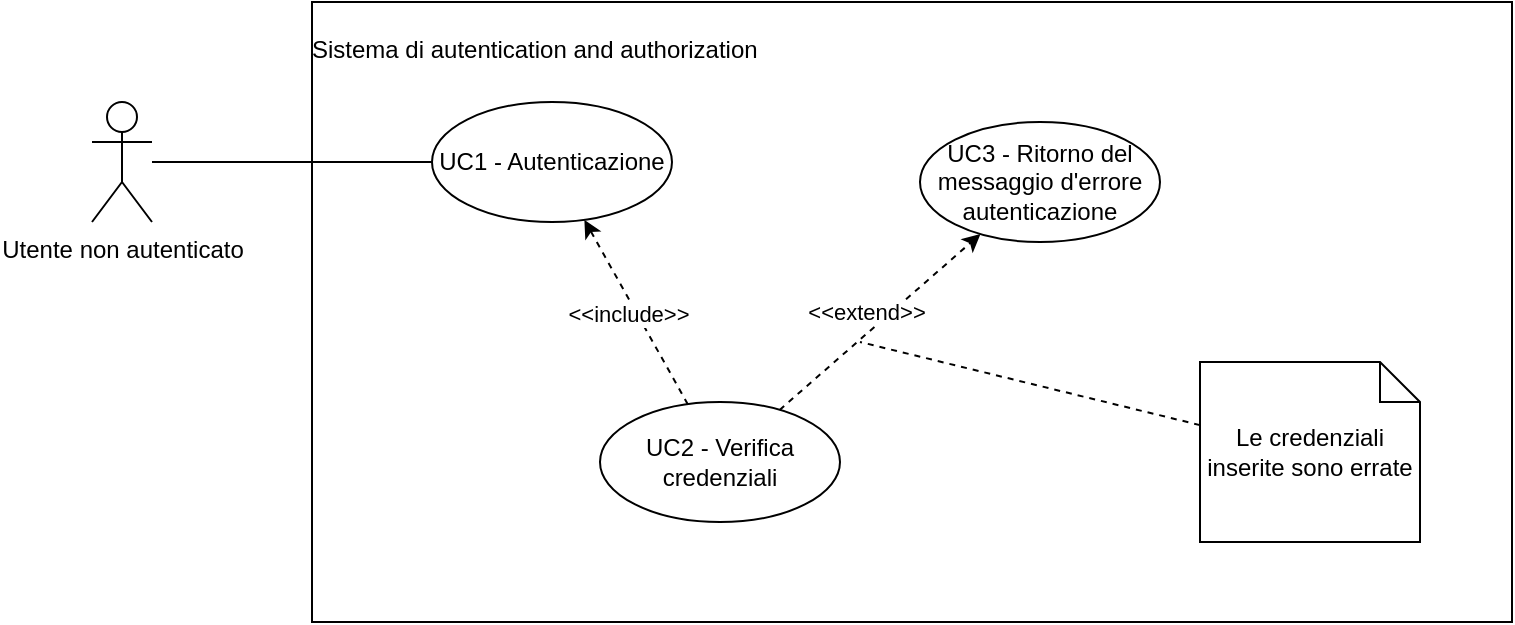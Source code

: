 <mxfile pages="4">
    <diagram id="n852FFwdeZFfdnG2ZeFl" name="auth_system">
        <mxGraphModel dx="211" dy="-676" grid="1" gridSize="10" guides="1" tooltips="1" connect="1" arrows="1" fold="1" page="1" pageScale="1" pageWidth="827" pageHeight="1169" math="0" shadow="0">
            <root>
                <mxCell id="0"/>
                <mxCell id="1" parent="0"/>
                <mxCell id="eDBVOEjWMJ-u0tXbxYwB-1" value="&lt;p style=&quot;line-height: 1.2;&quot;&gt;Sistema di autentication and authorization&lt;/p&gt;" style="rounded=0;whiteSpace=wrap;html=1;align=left;vertical-align=top;verticalAlign=top;spacing=0;gradientColor=none;" parent="1" vertex="1">
                    <mxGeometry x="996" y="1660" width="600" height="310" as="geometry"/>
                </mxCell>
                <mxCell id="eDBVOEjWMJ-u0tXbxYwB-2" style="rounded=0;orthogonalLoop=1;jettySize=auto;html=1;dashed=1;" parent="1" source="eDBVOEjWMJ-u0tXbxYwB-5" target="eDBVOEjWMJ-u0tXbxYwB-4" edge="1">
                    <mxGeometry relative="1" as="geometry">
                        <mxPoint x="1256" y="1670" as="targetPoint"/>
                    </mxGeometry>
                </mxCell>
                <mxCell id="eDBVOEjWMJ-u0tXbxYwB-3" value="&amp;lt;&amp;lt;include&amp;gt;&amp;gt;" style="edgeLabel;html=1;align=center;verticalAlign=middle;resizable=0;points=[];" parent="eDBVOEjWMJ-u0tXbxYwB-2" vertex="1" connectable="0">
                    <mxGeometry x="-0.05" y="4" relative="1" as="geometry">
                        <mxPoint x="-2" y="-4" as="offset"/>
                    </mxGeometry>
                </mxCell>
                <mxCell id="eDBVOEjWMJ-u0tXbxYwB-4" value="UC1 - Autenticazione" style="ellipse;whiteSpace=wrap;html=1;" parent="1" vertex="1">
                    <mxGeometry x="1056" y="1710" width="120" height="60" as="geometry"/>
                </mxCell>
                <mxCell id="eDBVOEjWMJ-u0tXbxYwB-5" value="UC2&amp;nbsp;- Verifica credenziali" style="ellipse;whiteSpace=wrap;html=1;" parent="1" vertex="1">
                    <mxGeometry x="1140" y="1860" width="120" height="60" as="geometry"/>
                </mxCell>
                <mxCell id="eDBVOEjWMJ-u0tXbxYwB-6" style="edgeStyle=none;rounded=0;orthogonalLoop=1;jettySize=auto;html=1;shadow=0;endArrow=none;endFill=0;startSize=999;endSize=6;sourcePerimeterSpacing=0;targetPerimeterSpacing=0;" parent="1" source="eDBVOEjWMJ-u0tXbxYwB-7" target="eDBVOEjWMJ-u0tXbxYwB-4" edge="1">
                    <mxGeometry relative="1" as="geometry"/>
                </mxCell>
                <mxCell id="eDBVOEjWMJ-u0tXbxYwB-7" value="Utente non autenticato" style="shape=umlActor;verticalLabelPosition=bottom;verticalAlign=top;html=1;outlineConnect=0;gradientColor=none;" parent="1" vertex="1">
                    <mxGeometry x="886" y="1710" width="30" height="60" as="geometry"/>
                </mxCell>
                <mxCell id="9L8fD9MHXZrOo0j1JA3S-8" value="UC3 - Ritorno del messaggio d'errore autenticazione" style="ellipse;whiteSpace=wrap;html=1;" parent="1" vertex="1">
                    <mxGeometry x="1300" y="1720" width="120" height="60" as="geometry"/>
                </mxCell>
                <mxCell id="9L8fD9MHXZrOo0j1JA3S-9" style="rounded=0;orthogonalLoop=1;jettySize=auto;html=1;dashed=1;" parent="1" source="eDBVOEjWMJ-u0tXbxYwB-5" target="9L8fD9MHXZrOo0j1JA3S-8" edge="1">
                    <mxGeometry relative="1" as="geometry">
                        <mxPoint x="1196" y="1760" as="targetPoint"/>
                        <mxPoint x="1466" y="1760" as="sourcePoint"/>
                    </mxGeometry>
                </mxCell>
                <mxCell id="9L8fD9MHXZrOo0j1JA3S-10" value="&amp;lt;&amp;lt;extend&amp;gt;&amp;gt;" style="edgeLabel;html=1;align=center;verticalAlign=middle;resizable=0;points=[];" parent="9L8fD9MHXZrOo0j1JA3S-9" vertex="1" connectable="0">
                    <mxGeometry x="-0.05" y="4" relative="1" as="geometry">
                        <mxPoint x="-2" y="-4" as="offset"/>
                    </mxGeometry>
                </mxCell>
                <mxCell id="JR8y10896WXVxQjD9Bp4-1" style="edgeStyle=none;rounded=0;jumpStyle=none;jumpSize=15;orthogonalLoop=1;jettySize=auto;html=1;endArrow=none;endFill=0;dashed=1;" parent="1" source="JR8y10896WXVxQjD9Bp4-2" edge="1">
                    <mxGeometry relative="1" as="geometry">
                        <mxPoint x="1270" y="1830" as="targetPoint"/>
                    </mxGeometry>
                </mxCell>
                <mxCell id="JR8y10896WXVxQjD9Bp4-2" value="Le credenziali inserite sono errate" style="shape=note;size=20;whiteSpace=wrap;html=1;" parent="1" vertex="1">
                    <mxGeometry x="1440" y="1840" width="110" height="90" as="geometry"/>
                </mxCell>
            </root>
        </mxGraphModel>
    </diagram>
    <diagram id="saWqsss3OQP5BWs8VHwb" name="Maintenance_system">
        <mxGraphModel dx="1142" dy="-145" grid="1" gridSize="10" guides="1" tooltips="1" connect="1" arrows="1" fold="1" page="1" pageScale="1" pageWidth="827" pageHeight="1169" math="0" shadow="0">
            <root>
                <mxCell id="0"/>
                <mxCell id="1" parent="0"/>
                <mxCell id="fn8FObBDt6s6pIoeqfTw-3" value="Maintenance_system" style="shape=umlFrame;whiteSpace=wrap;html=1;width=140;height=30;" vertex="1" parent="1">
                    <mxGeometry x="1060" y="1260" width="440" height="920" as="geometry"/>
                </mxCell>
                <mxCell id="ZI72nmJcdx-KkJI2LaC9-2" style="edgeStyle=none;rounded=0;orthogonalLoop=1;jettySize=auto;html=1;endArrow=block;endFill=0;endSize=17;" parent="1" source="s4T723TdLTKR_YwId5qL-2" target="ZI72nmJcdx-KkJI2LaC9-1" edge="1">
                    <mxGeometry relative="1" as="geometry"/>
                </mxCell>
                <mxCell id="s4T723TdLTKR_YwId5qL-2" value="UC6.1 - Apertura ticket manuale" style="ellipse;whiteSpace=wrap;html=1;" parent="1" vertex="1">
                    <mxGeometry x="1105" y="1450" width="90" height="70" as="geometry"/>
                </mxCell>
                <mxCell id="s4T723TdLTKR_YwId5qL-3" style="edgeStyle=none;rounded=0;orthogonalLoop=1;jettySize=auto;html=1;startArrow=none;startFill=0;endArrow=none;endFill=0;" parent="1" source="s4T723TdLTKR_YwId5qL-4" target="s4T723TdLTKR_YwId5qL-5" edge="1">
                    <mxGeometry relative="1" as="geometry"/>
                </mxCell>
                <mxCell id="s4T723TdLTKR_YwId5qL-4" value="UC7 - Rilevazione guasto" style="ellipse;whiteSpace=wrap;html=1;" parent="1" vertex="1">
                    <mxGeometry x="1370" y="1450" width="90" height="70" as="geometry"/>
                </mxCell>
                <mxCell id="s4T723TdLTKR_YwId5qL-5" value="Sensore di stato" style="shape=umlActor;verticalLabelPosition=bottom;verticalAlign=top;html=1;outlineConnect=0;gradientColor=none;" parent="1" vertex="1">
                    <mxGeometry x="1594" y="1455" width="30" height="60" as="geometry"/>
                </mxCell>
                <mxCell id="s4T723TdLTKR_YwId5qL-6" value="&amp;lt;&amp;lt;include&amp;gt;&amp;gt;" style="edgeStyle=none;rounded=0;sketch=0;orthogonalLoop=1;jettySize=auto;html=1;shadow=0;dashed=1;startArrow=none;startFill=0;endArrow=classicThin;endFill=1;startSize=6;endSize=6;sourcePerimeterSpacing=0;targetPerimeterSpacing=0;" parent="1" source="s4T723TdLTKR_YwId5qL-4" target="ZI72nmJcdx-KkJI2LaC9-1" edge="1">
                    <mxGeometry relative="1" as="geometry">
                        <mxPoint x="773.16" y="340.56" as="sourcePoint"/>
                        <mxPoint x="966.242" y="376.834" as="targetPoint"/>
                    </mxGeometry>
                </mxCell>
                <mxCell id="s4T723TdLTKR_YwId5qL-7" style="edgeStyle=none;rounded=0;orthogonalLoop=1;jettySize=auto;html=1;startArrow=none;startFill=0;endArrow=none;endFill=0;" parent="1" source="s4T723TdLTKR_YwId5qL-8" target="s4T723TdLTKR_YwId5qL-12" edge="1">
                    <mxGeometry relative="1" as="geometry"/>
                </mxCell>
                <mxCell id="s4T723TdLTKR_YwId5qL-8" value="UC12 - Aggiunta lampione" style="ellipse;whiteSpace=wrap;html=1;" parent="1" vertex="1">
                    <mxGeometry x="1090" y="1890" width="120" height="60" as="geometry"/>
                </mxCell>
                <mxCell id="s4T723TdLTKR_YwId5qL-9" style="edgeStyle=none;rounded=0;jumpStyle=none;jumpSize=15;orthogonalLoop=1;jettySize=auto;html=1;endArrow=none;endFill=0;" parent="1" source="s4T723TdLTKR_YwId5qL-12" target="s4T723TdLTKR_YwId5qL-16" edge="1">
                    <mxGeometry relative="1" as="geometry"/>
                </mxCell>
                <mxCell id="s4T723TdLTKR_YwId5qL-10" style="edgeStyle=none;rounded=0;jumpStyle=none;jumpSize=15;orthogonalLoop=1;jettySize=auto;html=1;endArrow=none;endFill=0;" parent="1" source="s4T723TdLTKR_YwId5qL-12" target="s4T723TdLTKR_YwId5qL-20" edge="1">
                    <mxGeometry relative="1" as="geometry"/>
                </mxCell>
                <mxCell id="s4T723TdLTKR_YwId5qL-11" style="edgeStyle=none;rounded=0;jumpStyle=none;jumpSize=15;orthogonalLoop=1;jettySize=auto;html=1;endArrow=none;endFill=0;" parent="1" source="s4T723TdLTKR_YwId5qL-12" target="s4T723TdLTKR_YwId5qL-17" edge="1">
                    <mxGeometry relative="1" as="geometry"/>
                </mxCell>
                <mxCell id="s4T723TdLTKR_YwId5qL-12" value="Utente manutentore" style="shape=umlActor;verticalLabelPosition=bottom;verticalAlign=top;html=1;outlineConnect=0;gradientColor=none;" parent="1" vertex="1">
                    <mxGeometry x="870" y="1820" width="30" height="60" as="geometry"/>
                </mxCell>
                <mxCell id="s4T723TdLTKR_YwId5qL-13" style="edgeStyle=none;rounded=0;jumpStyle=none;jumpSize=15;orthogonalLoop=1;jettySize=auto;html=1;endArrow=none;endFill=0;" parent="1" source="s4T723TdLTKR_YwId5qL-15" target="s4T723TdLTKR_YwId5qL-2" edge="1">
                    <mxGeometry relative="1" as="geometry"/>
                </mxCell>
                <mxCell id="s4T723TdLTKR_YwId5qL-14" style="edgeStyle=none;rounded=0;jumpStyle=none;jumpSize=15;orthogonalLoop=1;jettySize=auto;html=1;endArrow=none;endFill=0;" parent="1" source="s4T723TdLTKR_YwId5qL-15" target="s4T723TdLTKR_YwId5qL-21" edge="1">
                    <mxGeometry relative="1" as="geometry"/>
                </mxCell>
                <mxCell id="s4T723TdLTKR_YwId5qL-15" value="Utente gestore" style="shape=umlActor;verticalLabelPosition=bottom;verticalAlign=top;html=1;outlineConnect=0;gradientColor=none;" parent="1" vertex="1">
                    <mxGeometry x="900" y="1390" width="30" height="60" as="geometry"/>
                </mxCell>
                <mxCell id="s4T723TdLTKR_YwId5qL-16" value="UC8 - Chiusura Ticket" style="ellipse;whiteSpace=wrap;html=1;" parent="1" vertex="1">
                    <mxGeometry x="1105" y="1540" width="90" height="70" as="geometry"/>
                </mxCell>
                <mxCell id="s4T723TdLTKR_YwId5qL-17" value="UC14 - Inserimento sensore" style="ellipse;whiteSpace=wrap;html=1;" parent="1" vertex="1">
                    <mxGeometry x="1090" y="2044" width="120" height="60" as="geometry"/>
                </mxCell>
                <mxCell id="s4T723TdLTKR_YwId5qL-18" value="&amp;lt;&amp;lt;include&amp;gt;&amp;gt;" style="edgeStyle=none;rounded=0;sketch=0;orthogonalLoop=1;jettySize=auto;html=1;shadow=0;dashed=1;startArrow=none;startFill=0;endArrow=classicThin;endFill=1;startSize=6;endSize=6;sourcePerimeterSpacing=0;targetPerimeterSpacing=0;" parent="1" source="s4T723TdLTKR_YwId5qL-17" target="s4T723TdLTKR_YwId5qL-19" edge="1">
                    <mxGeometry relative="1" as="geometry"/>
                </mxCell>
                <mxCell id="s4T723TdLTKR_YwId5qL-19" value="UC15 - Mostra lista aree" style="ellipse;whiteSpace=wrap;html=1;" parent="1" vertex="1">
                    <mxGeometry x="1340" y="1984" width="120" height="60" as="geometry"/>
                </mxCell>
                <mxCell id="s4T723TdLTKR_YwId5qL-20" value="UC9 - Sostituzione lampione" style="ellipse;whiteSpace=wrap;html=1;" parent="1" vertex="1">
                    <mxGeometry x="1090" y="1630" width="120" height="80" as="geometry"/>
                </mxCell>
                <mxCell id="s4T723TdLTKR_YwId5qL-21" value="UC4 - Visualizzazione multipla sensori" style="ellipse;whiteSpace=wrap;html=1;" parent="1" vertex="1">
                    <mxGeometry x="1105" y="1339" width="115" height="70" as="geometry"/>
                </mxCell>
                <mxCell id="s4T723TdLTKR_YwId5qL-22" value="UC5 - Visualizzazione stato lampione" style="ellipse;whiteSpace=wrap;html=1;" parent="1" vertex="1">
                    <mxGeometry x="1355" y="1339" width="120" height="80" as="geometry"/>
                </mxCell>
                <mxCell id="s4T723TdLTKR_YwId5qL-23" style="edgeStyle=none;rounded=0;jumpStyle=none;jumpSize=15;orthogonalLoop=1;jettySize=auto;html=1;endArrow=none;endFill=0;" parent="1" source="s4T723TdLTKR_YwId5qL-24" target="s4T723TdLTKR_YwId5qL-12" edge="1">
                    <mxGeometry relative="1" as="geometry"/>
                </mxCell>
                <mxCell id="s4T723TdLTKR_YwId5qL-24" value="UC11 - Rimozione lampione" style="ellipse;whiteSpace=wrap;html=1;" parent="1" vertex="1">
                    <mxGeometry x="1090" y="1820" width="120" height="40" as="geometry"/>
                </mxCell>
                <mxCell id="s4T723TdLTKR_YwId5qL-25" value="&amp;lt;&amp;lt;include&amp;gt;&amp;gt;" style="edgeStyle=none;rounded=0;sketch=0;orthogonalLoop=1;jettySize=auto;html=1;shadow=0;dashed=1;startArrow=none;startFill=0;endArrow=classicThin;endFill=1;startSize=6;endSize=6;sourcePerimeterSpacing=0;targetPerimeterSpacing=0;" parent="1" source="s4T723TdLTKR_YwId5qL-21" target="s4T723TdLTKR_YwId5qL-22" edge="1">
                    <mxGeometry relative="1" as="geometry">
                        <mxPoint x="867.917" y="912.106" as="sourcePoint"/>
                        <mxPoint x="832.283" y="867.854" as="targetPoint"/>
                    </mxGeometry>
                </mxCell>
                <mxCell id="ZI72nmJcdx-KkJI2LaC9-1" value="UC6 - Apertura Ticket&lt;span style=&quot;color: rgba(0 , 0 , 0 , 0) ; font-family: monospace ; font-size: 0px&quot;&gt;%3CmxGraphModel%3E%3Croot%3E%3CmxCell%20id%3D%220%22%2F%3E%3CmxCell%20id%3D%221%22%20parent%3D%220%22%2F%3E%3CmxCell%20id%3D%222%22%20value%3D%22Mostra%20lista%20sensori%22%20style%3D%22ellipse%3BwhiteSpace%3Dwrap%3Bhtml%3D1%3B%22%20vertex%3D%221%22%20parent%3D%221%22%3E%3CmxGeometry%20x%3D%221050%22%20y%3D%22195%22%20width%3D%2290%22%20height%3D%2270%22%20as%3D%22geometry%22%2F%3E%3C%2FmxCell%3E%3C%2Froot%3E%3C%2FmxGraphModel%3E&lt;/span&gt;" style="ellipse;whiteSpace=wrap;html=1;" parent="1" vertex="1">
                    <mxGeometry x="1260" y="1550" width="90" height="70" as="geometry"/>
                </mxCell>
                <mxCell id="fn8FObBDt6s6pIoeqfTw-2" value="UC13 - Aggiunta area di illuminazione&lt;span style=&quot;color: rgba(0 , 0 , 0 , 0) ; font-family: monospace ; font-size: 0px&quot;&gt;%3CmxGraphModel%3E%3Croot%3E%3CmxCell%20id%3D%220%22%2F%3E%3CmxCell%20id%3D%221%22%20parent%3D%220%22%2F%3E%3CmxCell%20id%3D%222%22%20value%3D%22Rimozione%20sensore%22%20style%3D%22ellipse%3BwhiteSpace%3Dwrap%3Bhtml%3D1%3B%22%20vertex%3D%221%22%20parent%3D%221%22%3E%3CmxGeometry%20x%3D%221430%22%20y%3D%2260%22%20width%3D%22120%22%20height%3D%2280%22%20as%3D%22geometry%22%2F%3E%3C%2FmxCell%3E%3C%2Froot%3E%3C%2FmxGraphModel%3E&lt;/span&gt;&lt;span style=&quot;color: rgba(0 , 0 , 0 , 0) ; font-family: monospace ; font-size: 0px&quot;&gt;%3CmxGraphModel%3E%3Croot%3E%3CmxCell%20id%3D%220%22%2F%3E%3CmxCell%20id%3D%221%22%20parent%3D%220%22%2F%3E%3CmxCell%20id%3D%222%22%20value%3D%22Rimozione%20sensore%22%20style%3D%22ellipse%3BwhiteSpace%3Dwrap%3Bhtml%3D1%3B%22%20vertex%3D%221%22%20parent%3D%221%22%3E%3CmxGeometry%20x%3D%221430%22%20y%3D%2260%22%20width%3D%22120%22%20height%3D%2280%22%20as%3D%22geometry%22%2F%3E%3C%2FmxCell%3E%3C%2Froot%3E%3C%2FmxGraphModel%3E&lt;/span&gt;&lt;span style=&quot;color: rgba(0 , 0 , 0 , 0) ; font-family: monospace ; font-size: 0px&quot;&gt;%3CmxGraphModel%3E%3Croot%3E%3CmxCell%20id%3D%220%22%2F%3E%3CmxCell%20id%3D%221%22%20parent%3D%220%22%2F%3E%3CmxCell%20id%3D%222%22%20value%3D%22Rimozione%20sensore%22%20style%3D%22ellipse%3BwhiteSpace%3Dwrap%3Bhtml%3D1%3B%22%20vertex%3D%221%22%20parent%3D%221%22%3E%3CmxGeometry%20x%3D%221430%22%20y%3D%2260%22%20width%3D%22120%22%20height%3D%2280%22%20as%3D%22geometry%22%2F%3E%3C%2FmxCell%3E%3C%2Froot%3E%3C%2FmxGraphModel%3Esa&lt;/span&gt;" style="ellipse;whiteSpace=wrap;html=1;" vertex="1" parent="1">
                    <mxGeometry x="1090" y="1980" width="150" height="40" as="geometry"/>
                </mxCell>
                <mxCell id="fn8FObBDt6s6pIoeqfTw-5" style="edgeStyle=none;rounded=0;jumpStyle=none;jumpSize=15;orthogonalLoop=1;jettySize=auto;html=1;endArrow=none;endFill=0;" edge="1" parent="1" source="s4T723TdLTKR_YwId5qL-12" target="fn8FObBDt6s6pIoeqfTw-2">
                    <mxGeometry relative="1" as="geometry">
                        <mxPoint x="910" y="1697.209" as="sourcePoint"/>
                        <mxPoint x="1136.005" y="1956.503" as="targetPoint"/>
                    </mxGeometry>
                </mxCell>
                <mxCell id="fn8FObBDt6s6pIoeqfTw-7" value="UC10 - Rimozione Area&lt;span style=&quot;color: rgba(0 , 0 , 0 , 0) ; font-family: monospace ; font-size: 0px&quot;&gt;%3CmxGraphModel%3E%3Croot%3E%3CmxCell%20id%3D%220%22%2F%3E%3CmxCell%20id%3D%221%22%20parent%3D%220%22%2F%3E%3CmxCell%20id%3D%222%22%20value%3D%22Rimozione%20sensore%22%20style%3D%22ellipse%3BwhiteSpace%3Dwrap%3Bhtml%3D1%3B%22%20vertex%3D%221%22%20parent%3D%221%22%3E%3CmxGeometry%20x%3D%221430%22%20y%3D%2260%22%20width%3D%22120%22%20height%3D%2280%22%20as%3D%22geometry%22%2F%3E%3C%2FmxCell%3E%3C%2Froot%3E%3C%2FmxGraphModel%3E&lt;/span&gt;&lt;span style=&quot;color: rgba(0 , 0 , 0 , 0) ; font-family: monospace ; font-size: 0px&quot;&gt;%3CmxGraphModel%3E%3Croot%3E%3CmxCell%20id%3D%220%22%2F%3E%3CmxCell%20id%3D%221%22%20parent%3D%220%22%2F%3E%3CmxCell%20id%3D%222%22%20value%3D%22Rimozione%20sensore%22%20style%3D%22ellipse%3BwhiteSpace%3Dwrap%3Bhtml%3D1%3B%22%20vertex%3D%221%22%20parent%3D%221%22%3E%3CmxGeometry%20x%3D%221430%22%20y%3D%2260%22%20width%3D%22120%22%20height%3D%2280%22%20as%3D%22geometry%22%2F%3E%3C%2FmxCell%3E%3C%2Froot%3E%3C%2FmxGraphModel%3E&lt;/span&gt;&lt;span style=&quot;color: rgba(0 , 0 , 0 , 0) ; font-family: monospace ; font-size: 0px&quot;&gt;%3CmxGraphModel%3E%3Croot%3E%3CmxCell%20id%3D%220%22%2F%3E%3CmxCell%20id%3D%221%22%20parent%3D%220%22%2F%3E%3CmxCell%20id%3D%222%22%20value%3D%22Rimozione%20sensore%22%20style%3D%22ellipse%3BwhiteSpace%3Dwrap%3Bhtml%3D1%3B%22%20vertex%3D%221%22%20parent%3D%221%22%3E%3CmxGeometry%20x%3D%221430%22%20y%3D%2260%22%20width%3D%22120%22%20height%3D%2280%22%20as%3D%22geometry%22%2F%3E%3C%2FmxCell%3E%3C%2Froot%3E%3C%2FmxGraphModel%3E&lt;/span&gt;" style="ellipse;whiteSpace=wrap;html=1;" vertex="1" parent="1">
                    <mxGeometry x="1090" y="1733" width="120" height="40" as="geometry"/>
                </mxCell>
                <mxCell id="fn8FObBDt6s6pIoeqfTw-8" style="edgeStyle=none;rounded=0;jumpStyle=none;jumpSize=15;orthogonalLoop=1;jettySize=auto;html=1;endArrow=none;endFill=0;" edge="1" parent="1" source="fn8FObBDt6s6pIoeqfTw-7" target="s4T723TdLTKR_YwId5qL-12">
                    <mxGeometry relative="1" as="geometry">
                        <mxPoint x="1100.315" y="1852.046" as="sourcePoint"/>
                        <mxPoint x="910" y="1859.434" as="targetPoint"/>
                    </mxGeometry>
                </mxCell>
                <mxCell id="toQnhxb0d-4jbj2uokZi-1" style="edgeStyle=none;rounded=0;sketch=0;orthogonalLoop=1;jettySize=auto;html=1;shadow=0;dashed=1;startArrow=none;startFill=0;endArrow=classicThin;endFill=1;startSize=6;endSize=6;sourcePerimeterSpacing=0;targetPerimeterSpacing=0;" edge="1" parent="1" source="fn8FObBDt6s6pIoeqfTw-7" target="s4T723TdLTKR_YwId5qL-24">
                    <mxGeometry relative="1" as="geometry">
                        <mxPoint x="1131" y="2090" as="sourcePoint"/>
                        <mxPoint x="1131" y="2130" as="targetPoint"/>
                    </mxGeometry>
                </mxCell>
                <mxCell id="toQnhxb0d-4jbj2uokZi-2" value="&amp;lt;&amp;lt;include&amp;gt;&amp;gt;" style="edgeLabel;html=1;align=center;verticalAlign=middle;resizable=0;points=[];" vertex="1" connectable="0" parent="toQnhxb0d-4jbj2uokZi-1">
                    <mxGeometry x="-0.322" y="-3" relative="1" as="geometry">
                        <mxPoint as="offset"/>
                    </mxGeometry>
                </mxCell>
            </root>
        </mxGraphModel>
    </diagram>
    <diagram id="IBbKIGTaH5oFVvymoLLQ" name="Coordinator_service">
        <mxGraphModel dx="211" dy="-676" grid="1" gridSize="10" guides="1" tooltips="1" connect="1" arrows="1" fold="1" page="1" pageScale="1" pageWidth="827" pageHeight="1169" math="0" shadow="0">
            <root>
                <mxCell id="0"/>
                <mxCell id="1" parent="0"/>
                <mxCell id="2VagC2onxQq-9sBipaqp-52" value="Coordinator_system" style="shape=umlFrame;whiteSpace=wrap;html=1;width=140;height=30;" parent="1" vertex="1">
                    <mxGeometry x="1000" y="1260" width="510" height="890" as="geometry"/>
                </mxCell>
                <mxCell id="2VagC2onxQq-9sBipaqp-49" style="edgeStyle=none;rounded=0;jumpStyle=none;jumpSize=15;orthogonalLoop=1;jettySize=auto;html=1;endArrow=none;endFill=0;" parent="1" source="L2JkNb_35XpvVV3SSh7o-5" target="2VagC2onxQq-9sBipaqp-5" edge="1">
                    <mxGeometry relative="1" as="geometry"/>
                </mxCell>
                <mxCell id="L2JkNb_35XpvVV3SSh7o-5" value="Lampione" style="shape=umlActor;verticalLabelPosition=bottom;verticalAlign=top;html=1;outlineConnect=0;" parent="1" vertex="1">
                    <mxGeometry x="1560" y="1560" width="30" height="60" as="geometry"/>
                </mxCell>
                <mxCell id="2VagC2onxQq-9sBipaqp-3" style="edgeStyle=none;rounded=0;sketch=0;orthogonalLoop=1;jettySize=auto;html=1;shadow=0;dashed=1;startArrow=none;startFill=0;endArrow=classicThin;endFill=1;startSize=6;endSize=6;sourcePerimeterSpacing=0;targetPerimeterSpacing=0;" parent="1" source="2VagC2onxQq-9sBipaqp-13" target="2VagC2onxQq-9sBipaqp-5" edge="1">
                    <mxGeometry relative="1" as="geometry"/>
                </mxCell>
                <mxCell id="2VagC2onxQq-9sBipaqp-4" value="&amp;lt;&amp;lt;include&amp;gt;&amp;gt;" style="edgeLabel;html=1;align=center;verticalAlign=middle;resizable=0;points=[];" parent="2VagC2onxQq-9sBipaqp-3" vertex="1" connectable="0">
                    <mxGeometry x="-0.246" y="-3" relative="1" as="geometry">
                        <mxPoint y="-3" as="offset"/>
                    </mxGeometry>
                </mxCell>
                <mxCell id="2VagC2onxQq-9sBipaqp-5" value="UC19 - Aumento luminosità lampione" style="ellipse;whiteSpace=wrap;html=1;" parent="1" vertex="1">
                    <mxGeometry x="1371" y="1290" width="120" height="80" as="geometry"/>
                </mxCell>
                <mxCell id="2VagC2onxQq-9sBipaqp-11" value="UC23 - Impostazione livello luminosità lampione" style="ellipse;whiteSpace=wrap;html=1;" parent="1" vertex="1">
                    <mxGeometry x="1030" y="1820" width="120" height="60" as="geometry"/>
                </mxCell>
                <mxCell id="2VagC2onxQq-9sBipaqp-12" style="rounded=0;orthogonalLoop=1;jettySize=auto;html=1;endArrow=none;endFill=0;" parent="1" source="2VagC2onxQq-9sBipaqp-18" target="2VagC2onxQq-9sBipaqp-64" edge="1">
                    <mxGeometry relative="1" as="geometry">
                        <mxPoint x="1054.693" y="1744.332" as="targetPoint"/>
                    </mxGeometry>
                </mxCell>
                <mxCell id="2VagC2onxQq-9sBipaqp-13" value="UC18 - Aumento luminosità globale" style="ellipse;whiteSpace=wrap;html=1;gradientColor=none;" parent="1" vertex="1">
                    <mxGeometry x="1230" y="1420" width="120" height="60" as="geometry"/>
                </mxCell>
                <mxCell id="2VagC2onxQq-9sBipaqp-51" style="edgeStyle=none;rounded=0;jumpStyle=none;jumpSize=15;orthogonalLoop=1;jettySize=auto;html=1;endArrow=none;endFill=0;" parent="1" source="2VagC2onxQq-9sBipaqp-18" target="2VagC2onxQq-9sBipaqp-50" edge="1">
                    <mxGeometry relative="1" as="geometry"/>
                </mxCell>
                <mxCell id="2VagC2onxQq-9sBipaqp-68" style="edgeStyle=none;rounded=0;jumpStyle=none;jumpSize=15;orthogonalLoop=1;jettySize=auto;html=1;endArrow=none;endFill=0;" parent="1" source="2VagC2onxQq-9sBipaqp-18" target="2VagC2onxQq-9sBipaqp-11" edge="1">
                    <mxGeometry relative="1" as="geometry"/>
                </mxCell>
                <mxCell id="2VagC2onxQq-9sBipaqp-18" value="Utente gestore" style="shape=umlActor;verticalLabelPosition=bottom;verticalAlign=top;html=1;outlineConnect=0;gradientColor=none;" parent="1" vertex="1">
                    <mxGeometry x="860" y="1860" width="30" height="60" as="geometry"/>
                </mxCell>
                <mxCell id="2VagC2onxQq-9sBipaqp-65" style="edgeStyle=none;rounded=0;jumpStyle=none;jumpSize=15;orthogonalLoop=1;jettySize=auto;html=1;endArrow=none;endFill=0;" parent="1" source="2VagC2onxQq-9sBipaqp-30" target="L2JkNb_35XpvVV3SSh7o-5" edge="1">
                    <mxGeometry relative="1" as="geometry"/>
                </mxCell>
                <mxCell id="2VagC2onxQq-9sBipaqp-30" value="UC24 - Abbassamento luminosità lampione" style="ellipse;whiteSpace=wrap;html=1;" parent="1" vertex="1">
                    <mxGeometry x="1300" y="1790" width="120" height="60" as="geometry"/>
                </mxCell>
                <mxCell id="2VagC2onxQq-9sBipaqp-62" style="edgeStyle=none;rounded=0;jumpStyle=none;jumpSize=15;orthogonalLoop=1;jettySize=auto;html=1;endArrow=none;endFill=0;" parent="1" source="2VagC2onxQq-9sBipaqp-42" target="2VagC2onxQq-9sBipaqp-56" edge="1">
                    <mxGeometry relative="1" as="geometry"/>
                </mxCell>
                <mxCell id="2VagC2onxQq-9sBipaqp-42" value="Time condition" style="shape=umlActor;verticalLabelPosition=bottom;verticalAlign=top;html=1;outlineConnect=0;gradientColor=none;" parent="1" vertex="1">
                    <mxGeometry x="910" y="1530" width="30" height="60" as="geometry"/>
                </mxCell>
                <mxCell id="2VagC2onxQq-9sBipaqp-43" value="UC16 - Impostazione in upper_thresold" style="ellipse;whiteSpace=wrap;html=1;gradientColor=none;" parent="1" vertex="1">
                    <mxGeometry x="1030" y="1340" width="120" height="60" as="geometry"/>
                </mxCell>
                <mxCell id="2VagC2onxQq-9sBipaqp-44" style="rounded=0;orthogonalLoop=1;jettySize=auto;html=1;endArrow=none;endFill=0;targetPerimeterSpacing=0;sourcePerimeterSpacing=0;endSize=6;shadow=0;" parent="1" source="2VagC2onxQq-9sBipaqp-45" target="2VagC2onxQq-9sBipaqp-43" edge="1">
                    <mxGeometry relative="1" as="geometry"/>
                </mxCell>
                <mxCell id="2VagC2onxQq-9sBipaqp-45" value="Sensore di presenza" style="shape=umlActor;verticalLabelPosition=bottom;verticalAlign=top;html=1;outlineConnect=0;gradientColor=none;" parent="1" vertex="1">
                    <mxGeometry x="910" y="1340" width="30" height="60" as="geometry"/>
                </mxCell>
                <mxCell id="2VagC2onxQq-9sBipaqp-47" style="edgeStyle=none;rounded=0;sketch=0;orthogonalLoop=1;jettySize=auto;html=1;shadow=0;dashed=1;startArrow=none;startFill=0;endArrow=classicThin;endFill=1;startSize=6;endSize=6;sourcePerimeterSpacing=0;targetPerimeterSpacing=0;" parent="1" source="2VagC2onxQq-9sBipaqp-13" target="2VagC2onxQq-9sBipaqp-43" edge="1">
                    <mxGeometry relative="1" as="geometry">
                        <mxPoint x="1508.861" y="1410.921" as="sourcePoint"/>
                        <mxPoint x="1386.581" y="1461.091" as="targetPoint"/>
                    </mxGeometry>
                </mxCell>
                <mxCell id="2VagC2onxQq-9sBipaqp-48" value="&amp;lt;&amp;lt;extends&amp;gt;&amp;gt;" style="edgeLabel;html=1;align=center;verticalAlign=middle;resizable=0;points=[];" parent="2VagC2onxQq-9sBipaqp-47" vertex="1" connectable="0">
                    <mxGeometry x="-0.246" y="-3" relative="1" as="geometry">
                        <mxPoint y="-3" as="offset"/>
                    </mxGeometry>
                </mxCell>
                <mxCell id="2VagC2onxQq-9sBipaqp-50" value="UC21 - Impostazione area di illuminazione in modalità automatica" style="ellipse;whiteSpace=wrap;html=1;" parent="1" vertex="1">
                    <mxGeometry x="1030" y="1600" width="140" height="70" as="geometry"/>
                </mxCell>
                <mxCell id="2VagC2onxQq-9sBipaqp-55" style="edgeStyle=none;rounded=0;jumpStyle=none;jumpSize=15;orthogonalLoop=1;jettySize=auto;html=1;endArrow=none;endFill=0;dashed=1;" parent="1" source="2VagC2onxQq-9sBipaqp-53" edge="1">
                    <mxGeometry relative="1" as="geometry">
                        <mxPoint x="1190" y="1410" as="targetPoint"/>
                    </mxGeometry>
                </mxCell>
                <mxCell id="2VagC2onxQq-9sBipaqp-53" value="L'area di illuminazione è impostata in modalità automatica" style="shape=note;size=20;whiteSpace=wrap;html=1;" parent="1" vertex="1">
                    <mxGeometry x="1170" y="1280" width="110" height="90" as="geometry"/>
                </mxCell>
                <mxCell id="2VagC2onxQq-9sBipaqp-56" value="UC17 - Impostazione in lower_thresold" style="ellipse;whiteSpace=wrap;html=1;gradientColor=none;" parent="1" vertex="1">
                    <mxGeometry x="1030" y="1530" width="120" height="60" as="geometry"/>
                </mxCell>
                <mxCell id="2VagC2onxQq-9sBipaqp-57" style="edgeStyle=none;rounded=0;sketch=0;orthogonalLoop=1;jettySize=auto;html=1;shadow=0;dashed=1;startArrow=none;startFill=0;endArrow=classicThin;endFill=1;startSize=6;endSize=6;sourcePerimeterSpacing=0;targetPerimeterSpacing=0;" parent="1" source="2VagC2onxQq-9sBipaqp-61" target="2VagC2onxQq-9sBipaqp-56" edge="1">
                    <mxGeometry relative="1" as="geometry">
                        <mxPoint x="1279.996" y="1630.873" as="sourcePoint"/>
                        <mxPoint x="1132.313" y="1569.206" as="targetPoint"/>
                    </mxGeometry>
                </mxCell>
                <mxCell id="2VagC2onxQq-9sBipaqp-58" value="&amp;lt;&amp;lt;extends&amp;gt;&amp;gt;" style="edgeLabel;html=1;align=center;verticalAlign=middle;resizable=0;points=[];" parent="2VagC2onxQq-9sBipaqp-57" vertex="1" connectable="0">
                    <mxGeometry x="-0.246" y="-3" relative="1" as="geometry">
                        <mxPoint y="-3" as="offset"/>
                    </mxGeometry>
                </mxCell>
                <mxCell id="2VagC2onxQq-9sBipaqp-59" style="edgeStyle=none;rounded=0;jumpStyle=none;jumpSize=15;orthogonalLoop=1;jettySize=auto;html=1;endArrow=none;endFill=0;dashed=1;" parent="1" source="2VagC2onxQq-9sBipaqp-60" edge="1">
                    <mxGeometry relative="1" as="geometry">
                        <mxPoint x="1180" y="1570" as="targetPoint"/>
                    </mxGeometry>
                </mxCell>
                <mxCell id="2VagC2onxQq-9sBipaqp-60" value="L'area di illuminazione è impostata in modalità automatica" style="shape=note;size=20;whiteSpace=wrap;html=1;" parent="1" vertex="1">
                    <mxGeometry x="1060" y="1420" width="110" height="90" as="geometry"/>
                </mxCell>
                <mxCell id="2VagC2onxQq-9sBipaqp-61" value="UC20 - Abbassamento luminosità globale" style="ellipse;whiteSpace=wrap;html=1;" parent="1" vertex="1">
                    <mxGeometry x="1230" y="1550" width="120" height="60" as="geometry"/>
                </mxCell>
                <mxCell id="2VagC2onxQq-9sBipaqp-64" value="UC22 - Impostazione area di illuminazione in modalità manuale" style="ellipse;whiteSpace=wrap;html=1;" parent="1" vertex="1">
                    <mxGeometry x="1030" y="1700" width="140" height="70" as="geometry"/>
                </mxCell>
                <mxCell id="2VagC2onxQq-9sBipaqp-69" style="edgeStyle=none;rounded=0;sketch=0;orthogonalLoop=1;jettySize=auto;html=1;shadow=0;dashed=1;startArrow=none;startFill=0;endArrow=classicThin;endFill=1;startSize=6;endSize=6;sourcePerimeterSpacing=0;targetPerimeterSpacing=0;" parent="1" source="2VagC2onxQq-9sBipaqp-5" target="2VagC2onxQq-9sBipaqp-11" edge="1">
                    <mxGeometry relative="1" as="geometry">
                        <mxPoint x="1273.33" y="1600.144" as="sourcePoint"/>
                        <mxPoint x="1156.67" y="1579.856" as="targetPoint"/>
                        <Array as="points">
                            <mxPoint x="1390" y="1670"/>
                        </Array>
                    </mxGeometry>
                </mxCell>
                <mxCell id="2VagC2onxQq-9sBipaqp-70" value="&amp;lt;&amp;lt;extends&amp;gt;&amp;gt;" style="edgeLabel;html=1;align=center;verticalAlign=middle;resizable=0;points=[];" parent="2VagC2onxQq-9sBipaqp-69" vertex="1" connectable="0">
                    <mxGeometry x="-0.246" y="-3" relative="1" as="geometry">
                        <mxPoint y="-3" as="offset"/>
                    </mxGeometry>
                </mxCell>
                <mxCell id="2VagC2onxQq-9sBipaqp-71" style="edgeStyle=none;rounded=0;sketch=0;orthogonalLoop=1;jettySize=auto;html=1;shadow=0;dashed=1;startArrow=none;startFill=0;endArrow=classicThin;endFill=1;startSize=6;endSize=6;sourcePerimeterSpacing=0;targetPerimeterSpacing=0;" parent="1" source="2VagC2onxQq-9sBipaqp-30" target="2VagC2onxQq-9sBipaqp-11" edge="1">
                    <mxGeometry relative="1" as="geometry">
                        <mxPoint x="1283.33" y="1610.144" as="sourcePoint"/>
                        <mxPoint x="1166.67" y="1589.856" as="targetPoint"/>
                        <Array as="points"/>
                    </mxGeometry>
                </mxCell>
                <mxCell id="2VagC2onxQq-9sBipaqp-72" value="&amp;lt;&amp;lt;extends&amp;gt;&amp;gt;" style="edgeLabel;html=1;align=center;verticalAlign=middle;resizable=0;points=[];" parent="2VagC2onxQq-9sBipaqp-71" vertex="1" connectable="0">
                    <mxGeometry x="-0.246" y="-3" relative="1" as="geometry">
                        <mxPoint y="-3" as="offset"/>
                    </mxGeometry>
                </mxCell>
                <mxCell id="2VagC2onxQq-9sBipaqp-73" style="edgeStyle=none;rounded=0;sketch=0;orthogonalLoop=1;jettySize=auto;html=1;shadow=0;dashed=1;startArrow=none;startFill=0;endArrow=classicThin;endFill=1;startSize=6;endSize=6;sourcePerimeterSpacing=0;targetPerimeterSpacing=0;" parent="1" source="2VagC2onxQq-9sBipaqp-61" target="2VagC2onxQq-9sBipaqp-30" edge="1">
                    <mxGeometry relative="1" as="geometry">
                        <mxPoint x="1386.581" y="1461.091" as="sourcePoint"/>
                        <mxPoint x="1508.861" y="1410.921" as="targetPoint"/>
                    </mxGeometry>
                </mxCell>
                <mxCell id="2VagC2onxQq-9sBipaqp-74" value="&amp;lt;&amp;lt;include&amp;gt;&amp;gt;" style="edgeLabel;html=1;align=center;verticalAlign=middle;resizable=0;points=[];" parent="2VagC2onxQq-9sBipaqp-73" vertex="1" connectable="0">
                    <mxGeometry x="-0.246" y="-3" relative="1" as="geometry">
                        <mxPoint y="-3" as="offset"/>
                    </mxGeometry>
                </mxCell>
                <mxCell id="LNLngqZgq_UNVm3UrndU-1" value="UC25 - Impostazione livelli per automatismo&lt;br&gt;&amp;nbsp;luminosità area" style="ellipse;whiteSpace=wrap;html=1;" parent="1" vertex="1">
                    <mxGeometry x="1030" y="1900" width="120" height="80" as="geometry"/>
                </mxCell>
                <mxCell id="LNLngqZgq_UNVm3UrndU-2" style="edgeStyle=none;rounded=0;jumpStyle=none;jumpSize=15;orthogonalLoop=1;jettySize=auto;html=1;endArrow=none;endFill=0;" parent="1" source="2VagC2onxQq-9sBipaqp-18" target="LNLngqZgq_UNVm3UrndU-1" edge="1">
                    <mxGeometry relative="1" as="geometry">
                        <mxPoint x="967" y="1896.655" as="sourcePoint"/>
                        <mxPoint x="1067.532" y="1974.772" as="targetPoint"/>
                    </mxGeometry>
                </mxCell>
                <mxCell id="HCF3C3fgNp9zsQ5d-n_9-1" value="UC26 - Impostazione luminosità area" style="ellipse;whiteSpace=wrap;html=1;" parent="1" vertex="1">
                    <mxGeometry x="1030" y="2000" width="120" height="60" as="geometry"/>
                </mxCell>
                <mxCell id="HCF3C3fgNp9zsQ5d-n_9-2" value="UC07 - Visualizzazione informazioni area" style="ellipse;whiteSpace=wrap;html=1;" parent="1" vertex="1">
                    <mxGeometry x="1030" y="2080" width="120" height="60" as="geometry"/>
                </mxCell>
                <mxCell id="HCF3C3fgNp9zsQ5d-n_9-3" style="edgeStyle=none;rounded=0;jumpStyle=none;jumpSize=15;orthogonalLoop=1;jettySize=auto;html=1;endArrow=none;endFill=0;" parent="1" source="2VagC2onxQq-9sBipaqp-18" target="HCF3C3fgNp9zsQ5d-n_9-1" edge="1">
                    <mxGeometry relative="1" as="geometry">
                        <mxPoint x="960" y="1805.484" as="sourcePoint"/>
                        <mxPoint x="1067.448" y="1916.398" as="targetPoint"/>
                    </mxGeometry>
                </mxCell>
                <mxCell id="HCF3C3fgNp9zsQ5d-n_9-4" style="edgeStyle=none;rounded=0;jumpStyle=none;jumpSize=15;orthogonalLoop=1;jettySize=auto;html=1;endArrow=none;endFill=0;" parent="1" source="2VagC2onxQq-9sBipaqp-18" target="HCF3C3fgNp9zsQ5d-n_9-2" edge="1">
                    <mxGeometry relative="1" as="geometry">
                        <mxPoint x="970" y="1815.484" as="sourcePoint"/>
                        <mxPoint x="1077.448" y="1926.398" as="targetPoint"/>
                    </mxGeometry>
                </mxCell>
            </root>
        </mxGraphModel>
    </diagram>
</mxfile>